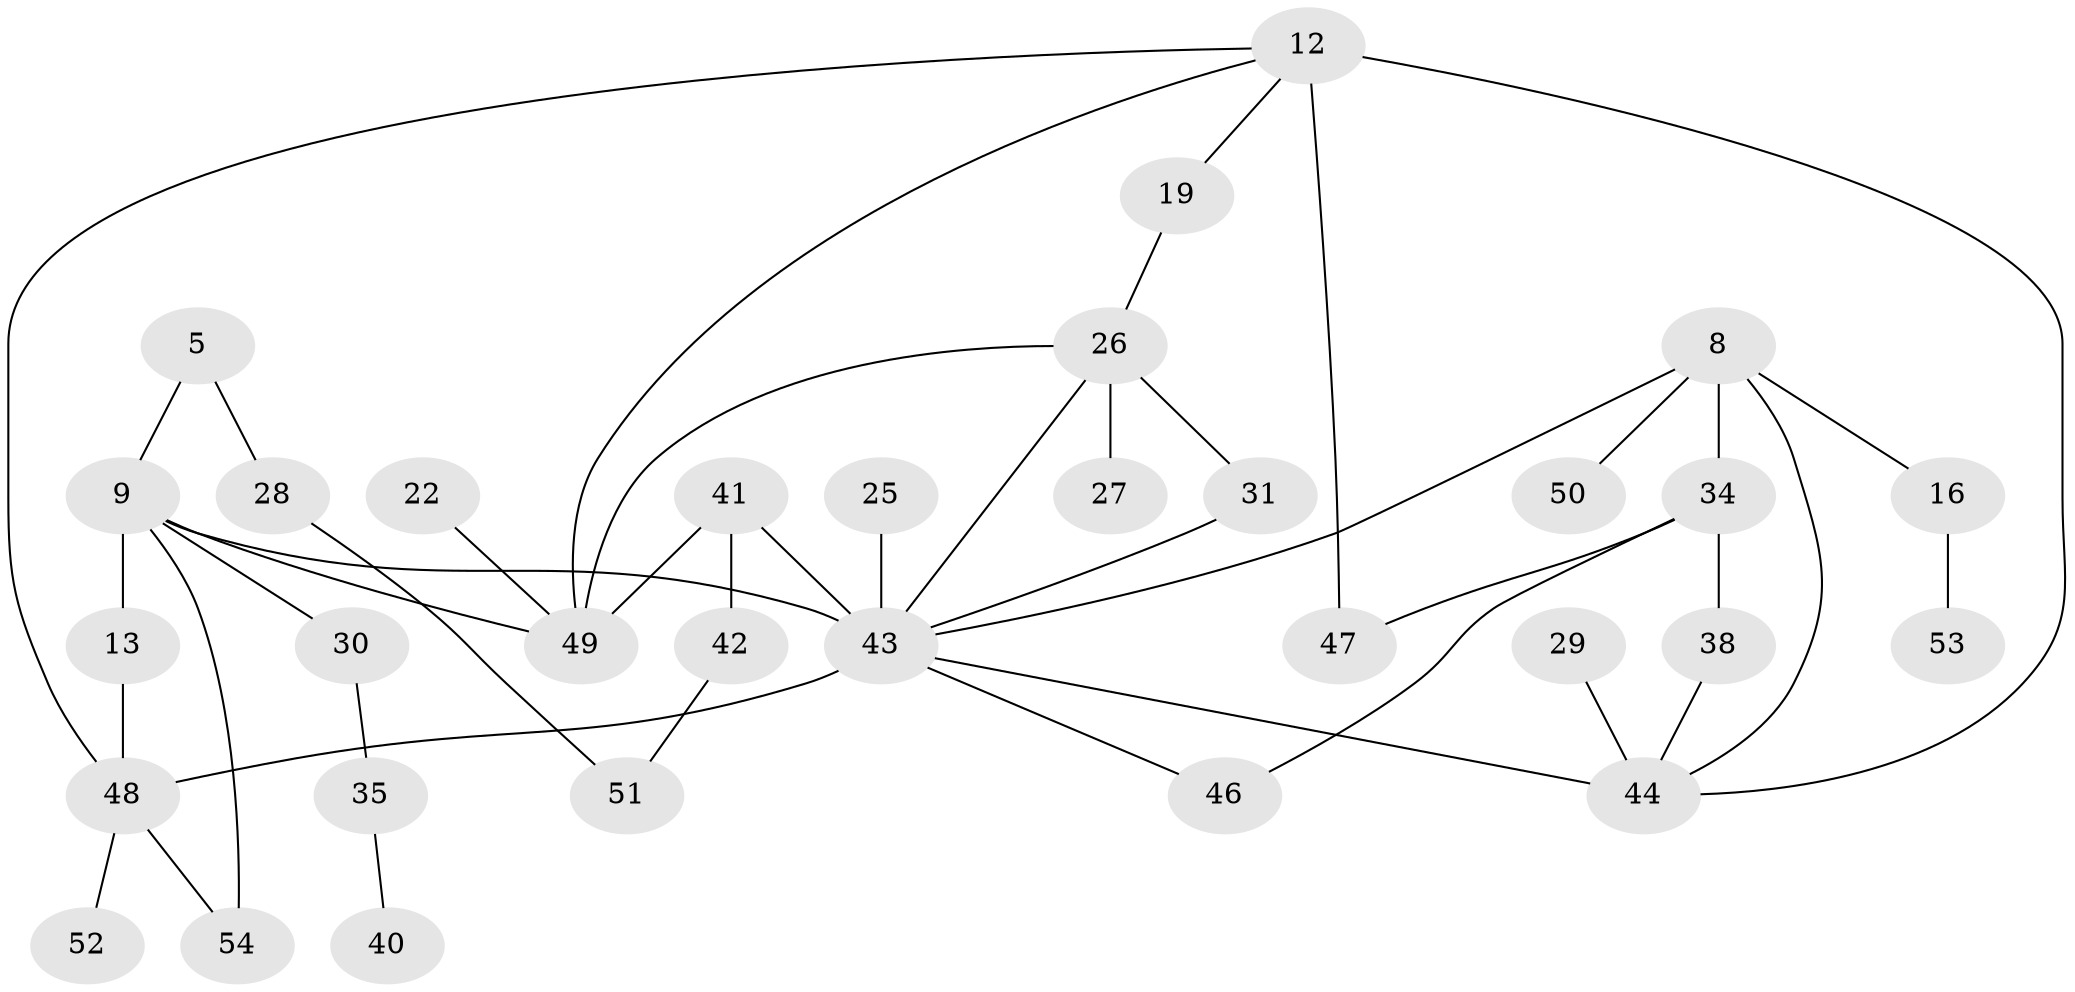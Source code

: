 // original degree distribution, {8: 0.018518518518518517, 3: 0.2222222222222222, 5: 0.09259259259259259, 2: 0.35185185185185186, 4: 0.1111111111111111, 7: 0.018518518518518517, 6: 0.037037037037037035, 1: 0.14814814814814814}
// Generated by graph-tools (version 1.1) at 2025/44/03/04/25 21:44:59]
// undirected, 32 vertices, 44 edges
graph export_dot {
graph [start="1"]
  node [color=gray90,style=filled];
  5;
  8;
  9 [super="+3"];
  12;
  13 [super="+7"];
  16;
  19;
  22;
  25;
  26 [super="+24"];
  27;
  28;
  29;
  30;
  31;
  34;
  35;
  38;
  40;
  41 [super="+39"];
  42;
  43 [super="+37+33"];
  44 [super="+10+4"];
  46;
  47 [super="+21"];
  48 [super="+36+45+32"];
  49 [super="+11+17"];
  50;
  51;
  52;
  53;
  54;
  5 -- 28;
  5 -- 9;
  8 -- 16;
  8 -- 50;
  8 -- 34;
  8 -- 43 [weight=2];
  8 -- 44 [weight=2];
  9 -- 13 [weight=2];
  9 -- 30;
  9 -- 43 [weight=3];
  9 -- 54;
  9 -- 49;
  12 -- 19;
  12 -- 47 [weight=2];
  12 -- 48;
  12 -- 44;
  12 -- 49;
  13 -- 48;
  16 -- 53;
  19 -- 26;
  22 -- 49;
  25 -- 43;
  26 -- 27;
  26 -- 49;
  26 -- 31;
  26 -- 43;
  28 -- 51;
  29 -- 44;
  30 -- 35;
  31 -- 43;
  34 -- 38;
  34 -- 46;
  34 -- 47;
  35 -- 40;
  38 -- 44;
  41 -- 42;
  41 -- 43 [weight=2];
  41 -- 49;
  42 -- 51;
  43 -- 48 [weight=4];
  43 -- 44 [weight=3];
  43 -- 46;
  48 -- 52 [weight=2];
  48 -- 54;
}
